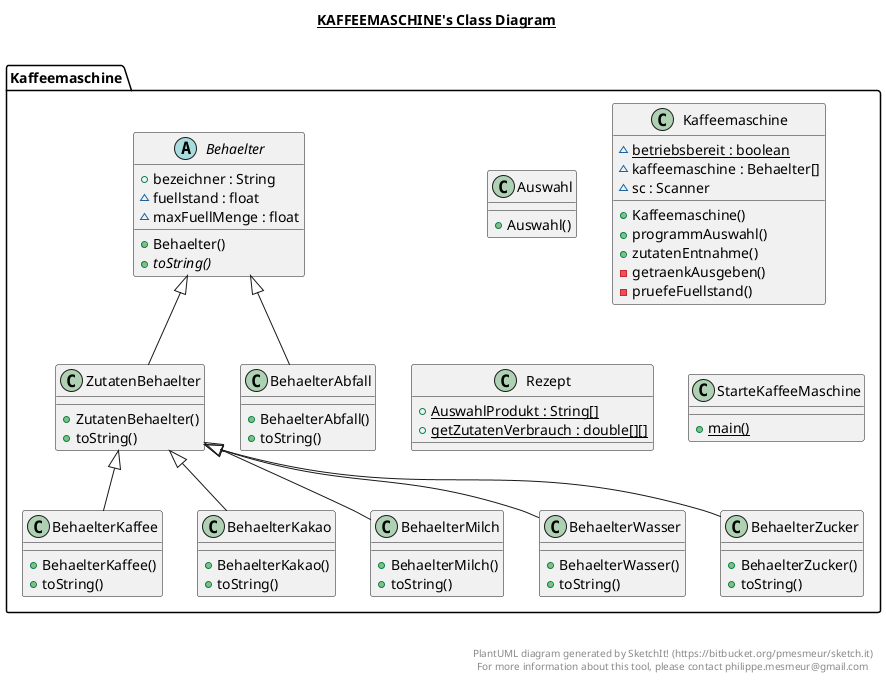 @startuml

title __KAFFEEMASCHINE's Class Diagram__\n

  namespace Kaffeemaschine {
    class Kaffeemaschine.Auswahl {
        + Auswahl()
    }
  }
  

  namespace Kaffeemaschine {
    abstract class Kaffeemaschine.Behaelter {
        + bezeichner : String
        ~ fuellstand : float
        ~ maxFuellMenge : float
        + Behaelter()
        {abstract} + toString()
    }
  }
  

  namespace Kaffeemaschine {
    class Kaffeemaschine.BehaelterAbfall {
        + BehaelterAbfall()
        + toString()
    }
  }
  

  namespace Kaffeemaschine {
    class Kaffeemaschine.BehaelterKaffee {
        + BehaelterKaffee()
        + toString()
    }
  }
  

  namespace Kaffeemaschine {
    class Kaffeemaschine.BehaelterKakao {
        + BehaelterKakao()
        + toString()
    }
  }
  

  namespace Kaffeemaschine {
    class Kaffeemaschine.BehaelterMilch {
        + BehaelterMilch()
        + toString()
    }
  }
  

  namespace Kaffeemaschine {
    class Kaffeemaschine.BehaelterWasser {
        + BehaelterWasser()
        + toString()
    }
  }
  

  namespace Kaffeemaschine {
    class Kaffeemaschine.BehaelterZucker {
        + BehaelterZucker()
        + toString()
    }
  }
  

  namespace Kaffeemaschine {
    class Kaffeemaschine.Kaffeemaschine {
        {static} ~ betriebsbereit : boolean
        ~ kaffeemaschine : Behaelter[]
        ~ sc : Scanner
        + Kaffeemaschine()
        + programmAuswahl()
        + zutatenEntnahme()
        - getraenkAusgeben()
        - pruefeFuellstand()
    }
  }
  

  namespace Kaffeemaschine {
    class Kaffeemaschine.Rezept {
        {static} + AuswahlProdukt : String[]
        {static} + getZutatenVerbrauch : double[][]
    }
  }
  

  namespace Kaffeemaschine {
    class Kaffeemaschine.StarteKaffeeMaschine {
        {static} + main()
    }
  }
  

  namespace Kaffeemaschine {
    class Kaffeemaschine.ZutatenBehaelter {
        + ZutatenBehaelter()
        + toString()
    }
  }
  

  Kaffeemaschine.BehaelterAbfall -up-|> Kaffeemaschine.Behaelter
  Kaffeemaschine.BehaelterKaffee -up-|> Kaffeemaschine.ZutatenBehaelter
  Kaffeemaschine.BehaelterKakao -up-|> Kaffeemaschine.ZutatenBehaelter
  Kaffeemaschine.BehaelterMilch -up-|> Kaffeemaschine.ZutatenBehaelter
  Kaffeemaschine.BehaelterWasser -up-|> Kaffeemaschine.ZutatenBehaelter
  Kaffeemaschine.BehaelterZucker -up-|> Kaffeemaschine.ZutatenBehaelter
  Kaffeemaschine.ZutatenBehaelter -up-|> Kaffeemaschine.Behaelter


right footer


PlantUML diagram generated by SketchIt! (https://bitbucket.org/pmesmeur/sketch.it)
For more information about this tool, please contact philippe.mesmeur@gmail.com
endfooter

@enduml
